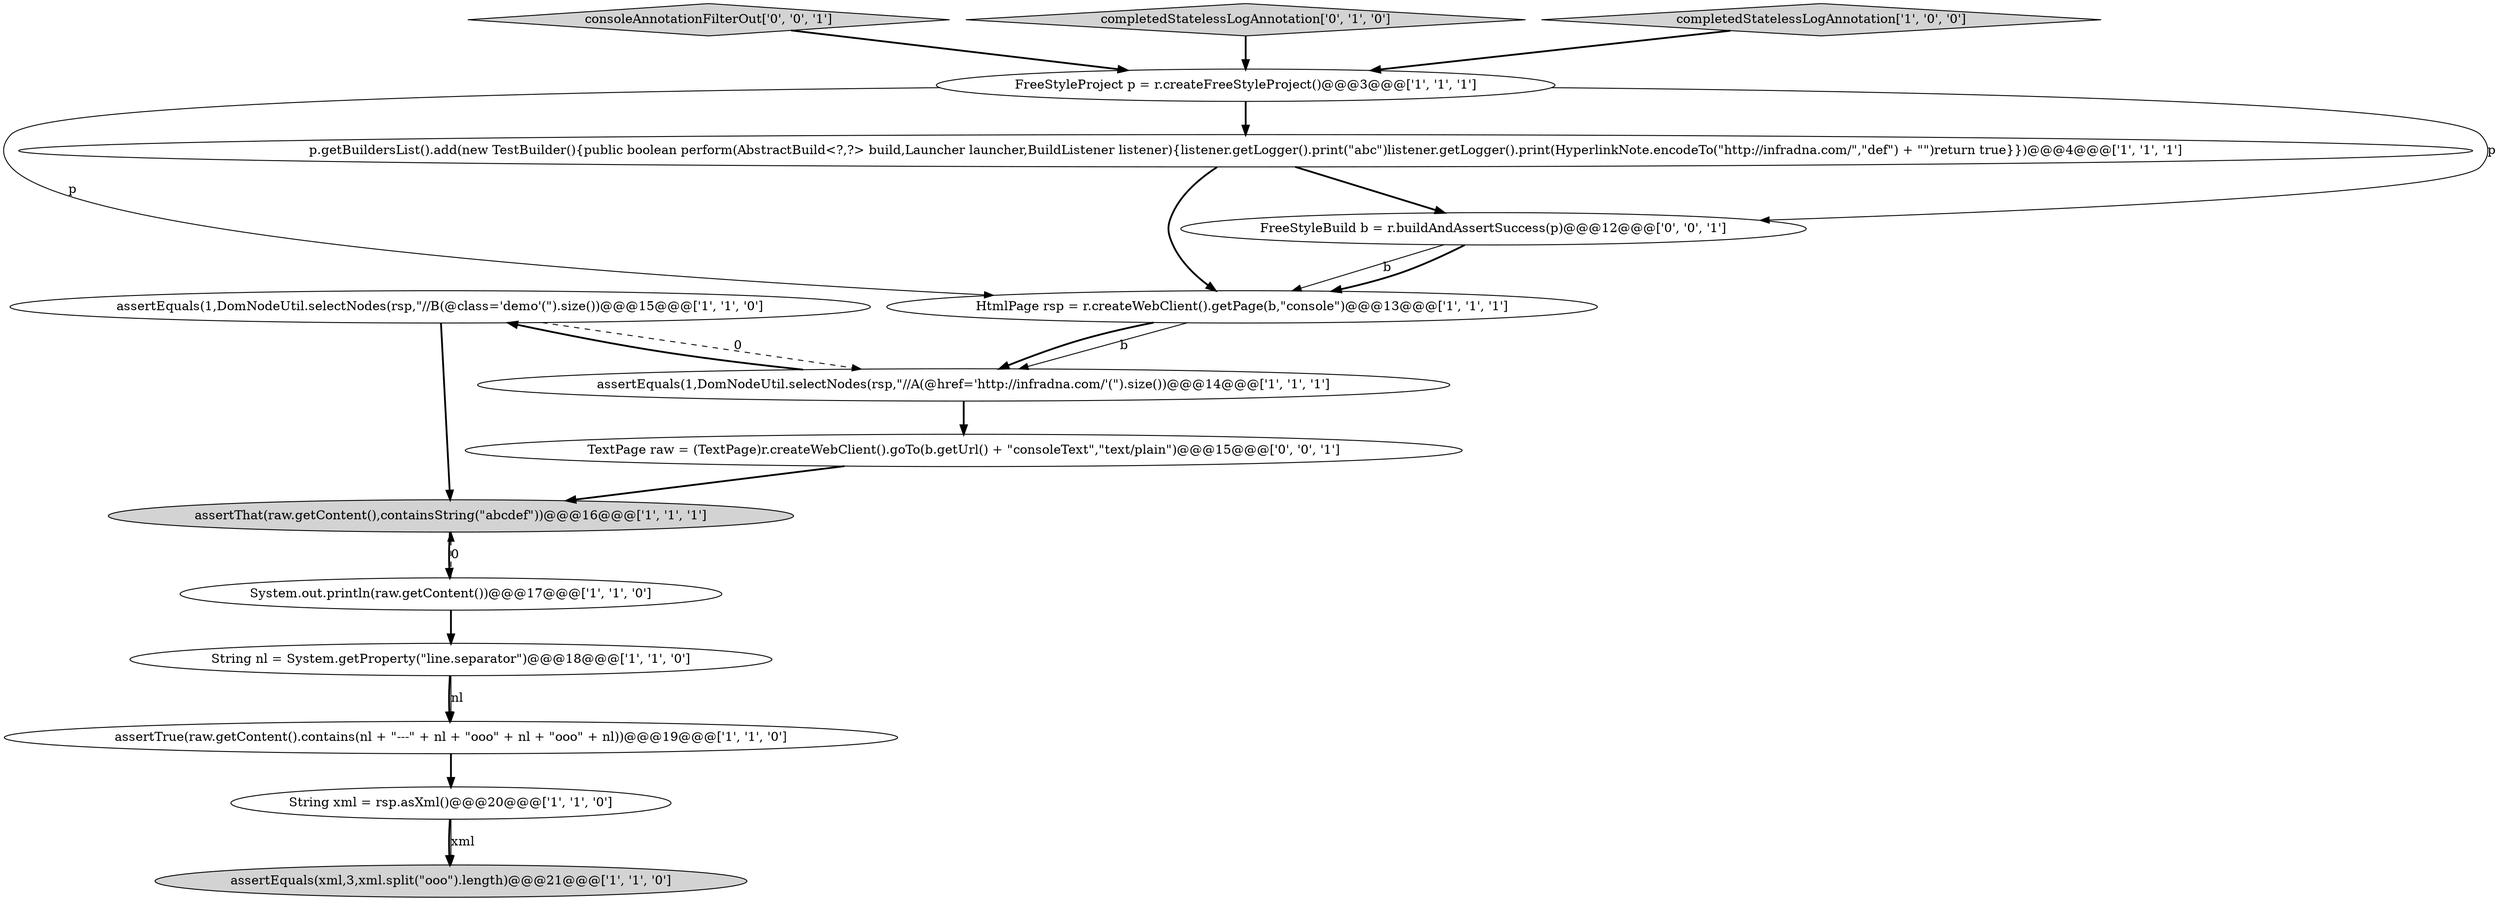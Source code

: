 digraph {
8 [style = filled, label = "assertEquals(1,DomNodeUtil.selectNodes(rsp,\"//B(@class='demo'(\").size())@@@15@@@['1', '1', '0']", fillcolor = white, shape = ellipse image = "AAA0AAABBB1BBB"];
4 [style = filled, label = "String xml = rsp.asXml()@@@20@@@['1', '1', '0']", fillcolor = white, shape = ellipse image = "AAA0AAABBB1BBB"];
5 [style = filled, label = "p.getBuildersList().add(new TestBuilder(){public boolean perform(AbstractBuild<?,?> build,Launcher launcher,BuildListener listener){listener.getLogger().print(\"abc\")listener.getLogger().print(HyperlinkNote.encodeTo(\"http://infradna.com/\",\"def\") + \"\")return true}})@@@4@@@['1', '1', '1']", fillcolor = white, shape = ellipse image = "AAA0AAABBB1BBB"];
10 [style = filled, label = "assertEquals(1,DomNodeUtil.selectNodes(rsp,\"//A(@href='http://infradna.com/'(\").size())@@@14@@@['1', '1', '1']", fillcolor = white, shape = ellipse image = "AAA0AAABBB1BBB"];
7 [style = filled, label = "String nl = System.getProperty(\"line.separator\")@@@18@@@['1', '1', '0']", fillcolor = white, shape = ellipse image = "AAA0AAABBB1BBB"];
13 [style = filled, label = "TextPage raw = (TextPage)r.createWebClient().goTo(b.getUrl() + \"consoleText\",\"text/plain\")@@@15@@@['0', '0', '1']", fillcolor = white, shape = ellipse image = "AAA0AAABBB3BBB"];
6 [style = filled, label = "System.out.println(raw.getContent())@@@17@@@['1', '1', '0']", fillcolor = white, shape = ellipse image = "AAA0AAABBB1BBB"];
2 [style = filled, label = "assertEquals(xml,3,xml.split(\"ooo\").length)@@@21@@@['1', '1', '0']", fillcolor = lightgray, shape = ellipse image = "AAA0AAABBB1BBB"];
11 [style = filled, label = "assertTrue(raw.getContent().contains(nl + \"---\" + nl + \"ooo\" + nl + \"ooo\" + nl))@@@19@@@['1', '1', '0']", fillcolor = white, shape = ellipse image = "AAA0AAABBB1BBB"];
14 [style = filled, label = "consoleAnnotationFilterOut['0', '0', '1']", fillcolor = lightgray, shape = diamond image = "AAA0AAABBB3BBB"];
12 [style = filled, label = "completedStatelessLogAnnotation['0', '1', '0']", fillcolor = lightgray, shape = diamond image = "AAA0AAABBB2BBB"];
3 [style = filled, label = "completedStatelessLogAnnotation['1', '0', '0']", fillcolor = lightgray, shape = diamond image = "AAA0AAABBB1BBB"];
0 [style = filled, label = "FreeStyleProject p = r.createFreeStyleProject()@@@3@@@['1', '1', '1']", fillcolor = white, shape = ellipse image = "AAA0AAABBB1BBB"];
1 [style = filled, label = "HtmlPage rsp = r.createWebClient().getPage(b,\"console\")@@@13@@@['1', '1', '1']", fillcolor = white, shape = ellipse image = "AAA0AAABBB1BBB"];
9 [style = filled, label = "assertThat(raw.getContent(),containsString(\"abcdef\"))@@@16@@@['1', '1', '1']", fillcolor = lightgray, shape = ellipse image = "AAA0AAABBB1BBB"];
15 [style = filled, label = "FreeStyleBuild b = r.buildAndAssertSuccess(p)@@@12@@@['0', '0', '1']", fillcolor = white, shape = ellipse image = "AAA0AAABBB3BBB"];
7->11 [style = bold, label=""];
8->10 [style = dashed, label="0"];
11->4 [style = bold, label=""];
6->9 [style = dashed, label="0"];
5->15 [style = bold, label=""];
4->2 [style = bold, label=""];
0->15 [style = solid, label="p"];
12->0 [style = bold, label=""];
4->2 [style = solid, label="xml"];
3->0 [style = bold, label=""];
9->6 [style = bold, label=""];
5->1 [style = bold, label=""];
15->1 [style = solid, label="b"];
7->11 [style = solid, label="nl"];
10->8 [style = bold, label=""];
10->13 [style = bold, label=""];
14->0 [style = bold, label=""];
8->9 [style = bold, label=""];
13->9 [style = bold, label=""];
1->10 [style = solid, label="b"];
0->1 [style = solid, label="p"];
6->7 [style = bold, label=""];
1->10 [style = bold, label=""];
0->5 [style = bold, label=""];
15->1 [style = bold, label=""];
}
